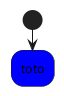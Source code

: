 {
  "sha1": "9rdph0cwyj5qnu62uqbm1ngnow3ytx0",
  "insertion": {
    "when": "2024-05-30T20:48:21.758Z",
    "user": "plantuml@gmail.com"
  }
}
@startuml
start
#blue:<color:zzyellow>toto;
@enduml

